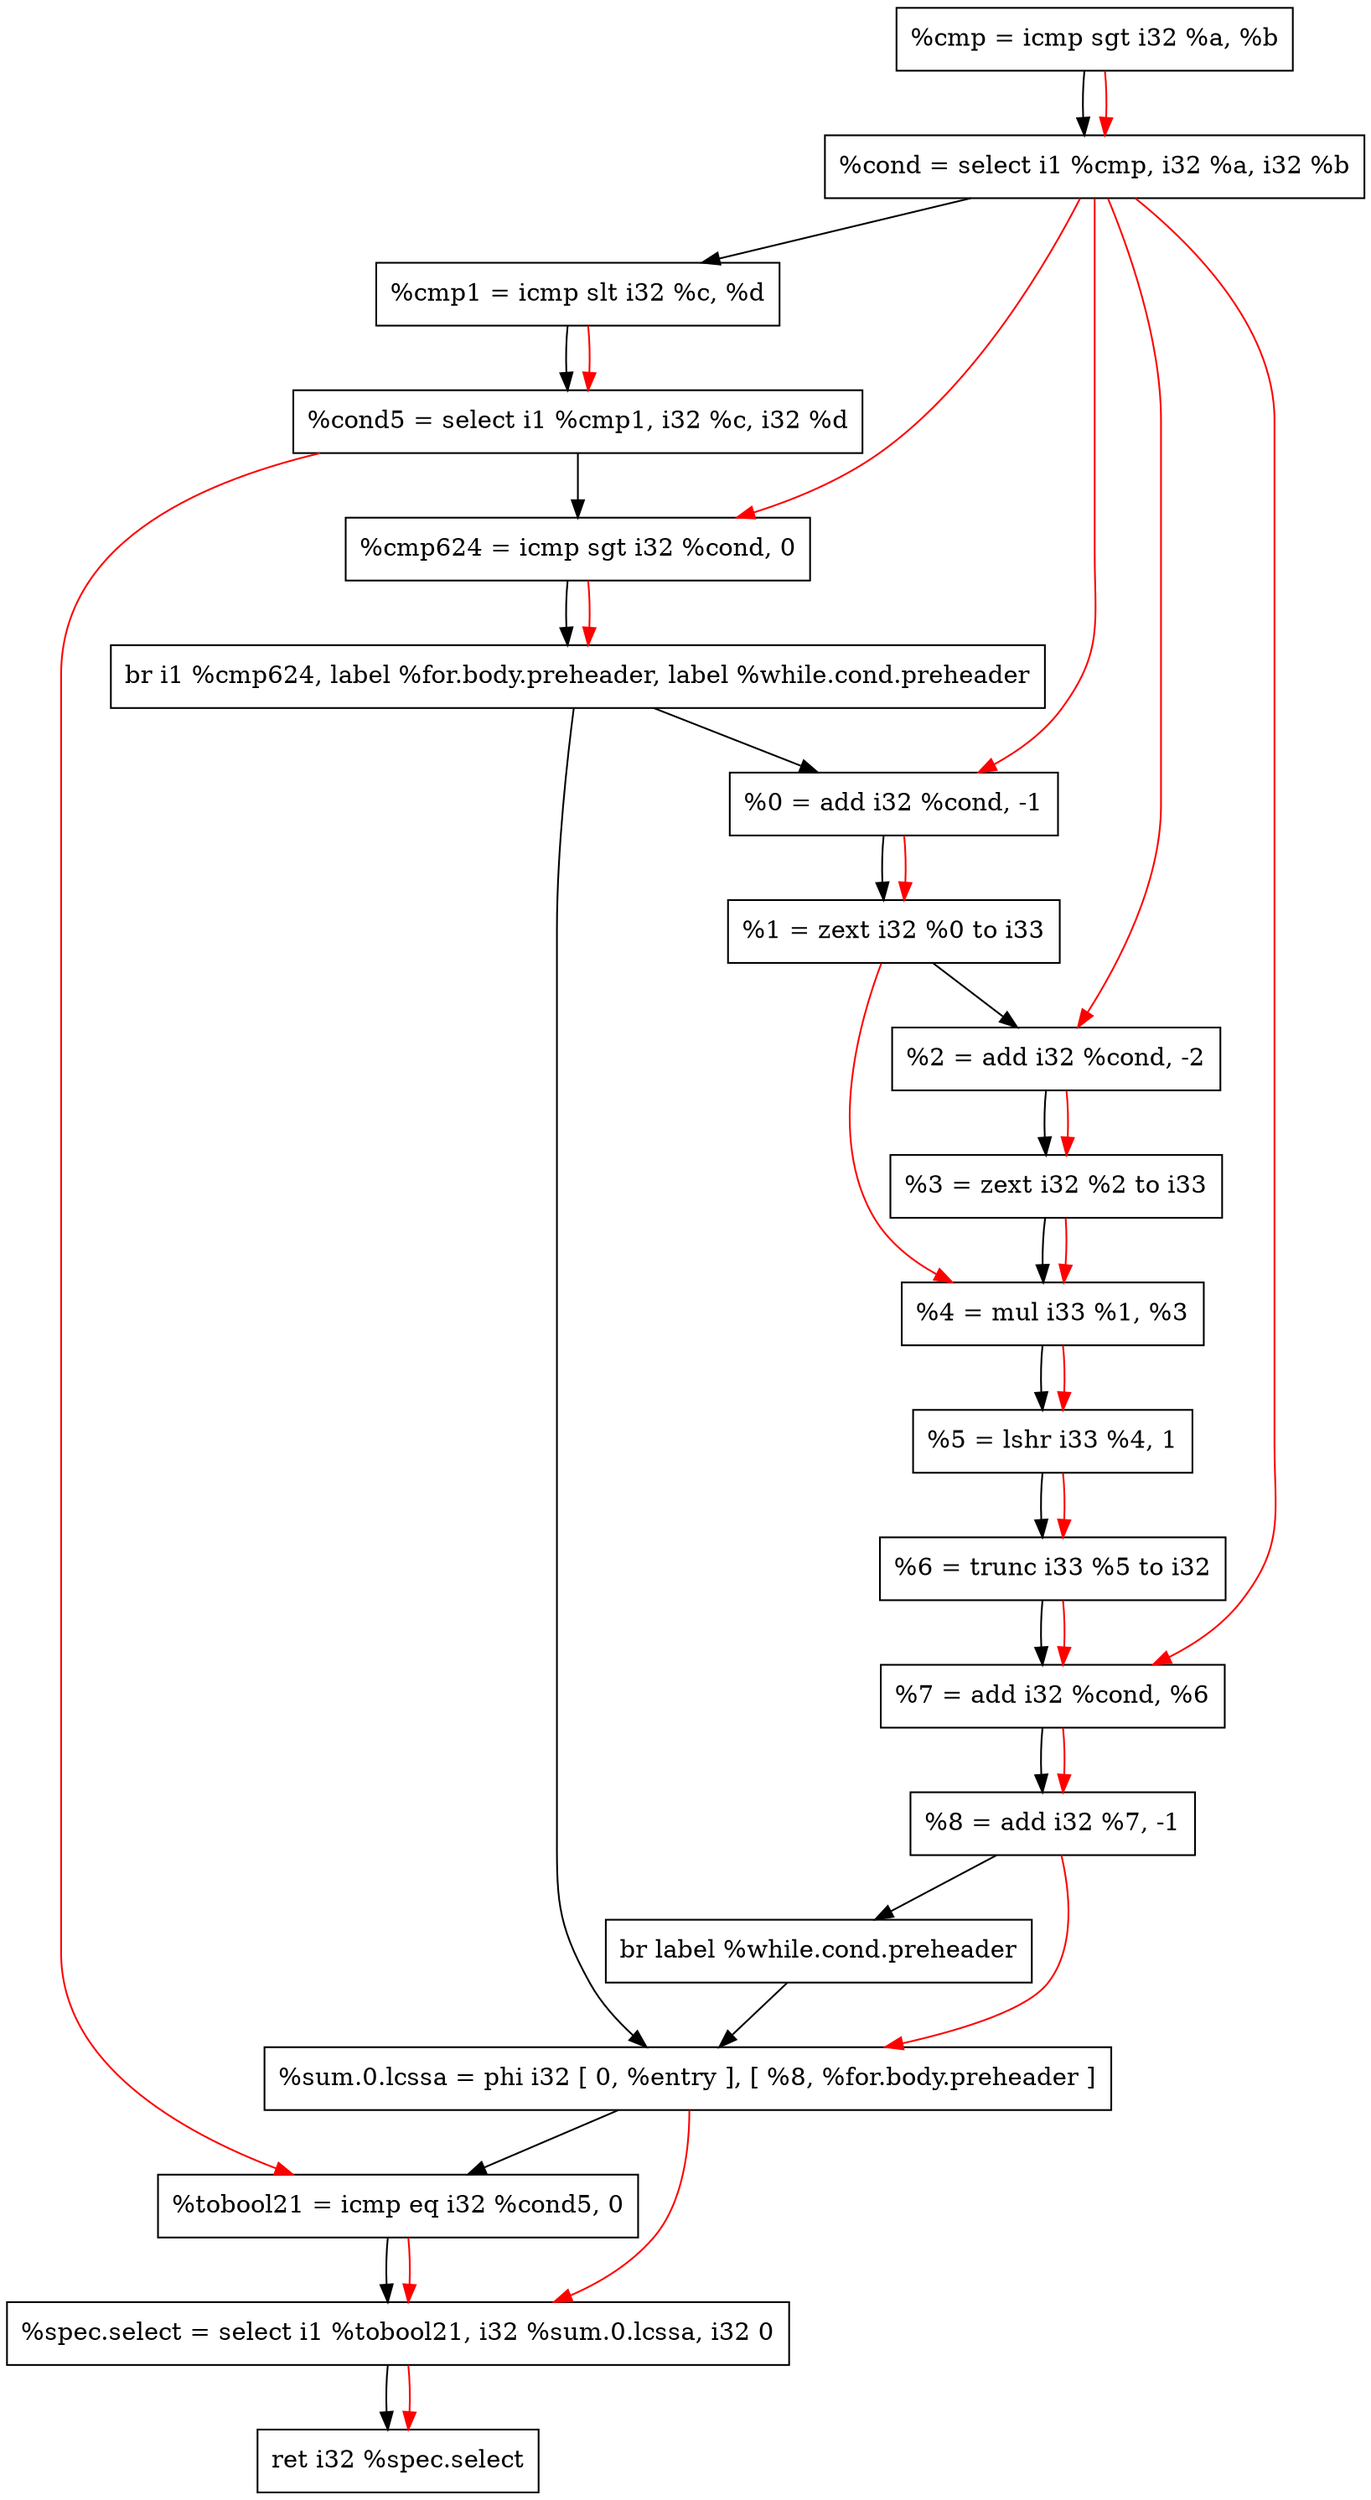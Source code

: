 digraph "CDFG for'func' function" {
	Node0x560c5aca4790[shape=record, label="  %cmp = icmp sgt i32 %a, %b"];
	Node0x560c5ac2fc98[shape=record, label="  %cond = select i1 %cmp, i32 %a, i32 %b"];
	Node0x560c5aca4840[shape=record, label="  %cmp1 = icmp slt i32 %c, %d"];
	Node0x560c5ac2fdb8[shape=record, label="  %cond5 = select i1 %cmp1, i32 %c, i32 %d"];
	Node0x560c5aca4f00[shape=record, label="  %cmp624 = icmp sgt i32 %cond, 0"];
	Node0x560c5ac3b228[shape=record, label="  br i1 %cmp624, label %for.body.preheader, label %while.cond.preheader"];
	Node0x560c5aca5190[shape=record, label="  %0 = add i32 %cond, -1"];
	Node0x560c5aca4718[shape=record, label="  %1 = zext i32 %0 to i33"];
	Node0x560c5aca5660[shape=record, label="  %2 = add i32 %cond, -2"];
	Node0x560c5aca56e8[shape=record, label="  %3 = zext i32 %2 to i33"];
	Node0x560c5aca5760[shape=record, label="  %4 = mul i33 %1, %3"];
	Node0x560c5aca5820[shape=record, label="  %5 = lshr i33 %4, 1"];
	Node0x560c5aca5878[shape=record, label="  %6 = trunc i33 %5 to i32"];
	Node0x560c5aca58f0[shape=record, label="  %7 = add i32 %cond, %6"];
	Node0x560c5aca5960[shape=record, label="  %8 = add i32 %7, -1"];
	Node0x560c5aca5a18[shape=record, label="  br label %while.cond.preheader"];
	Node0x560c5aca57a8[shape=record, label="  %sum.0.lcssa = phi i32 [ 0, %entry ], [ %8, %for.body.preheader ]"];
	Node0x560c5aca5c80[shape=record, label="  %tobool21 = icmp eq i32 %cond5, 0"];
	Node0x560c5ac3b468[shape=record, label="  %spec.select = select i1 %tobool21, i32 %sum.0.lcssa, i32 0"];
	Node0x560c5aca50c8[shape=record, label="  ret i32 %spec.select"];
	Node0x560c5aca4790 -> Node0x560c5ac2fc98
	Node0x560c5ac2fc98 -> Node0x560c5aca4840
	Node0x560c5aca4840 -> Node0x560c5ac2fdb8
	Node0x560c5ac2fdb8 -> Node0x560c5aca4f00
	Node0x560c5aca4f00 -> Node0x560c5ac3b228
	Node0x560c5ac3b228 -> Node0x560c5aca5190
	Node0x560c5ac3b228 -> Node0x560c5aca57a8
	Node0x560c5aca5190 -> Node0x560c5aca4718
	Node0x560c5aca4718 -> Node0x560c5aca5660
	Node0x560c5aca5660 -> Node0x560c5aca56e8
	Node0x560c5aca56e8 -> Node0x560c5aca5760
	Node0x560c5aca5760 -> Node0x560c5aca5820
	Node0x560c5aca5820 -> Node0x560c5aca5878
	Node0x560c5aca5878 -> Node0x560c5aca58f0
	Node0x560c5aca58f0 -> Node0x560c5aca5960
	Node0x560c5aca5960 -> Node0x560c5aca5a18
	Node0x560c5aca5a18 -> Node0x560c5aca57a8
	Node0x560c5aca57a8 -> Node0x560c5aca5c80
	Node0x560c5aca5c80 -> Node0x560c5ac3b468
	Node0x560c5ac3b468 -> Node0x560c5aca50c8
edge [color=red]
	Node0x560c5aca4790 -> Node0x560c5ac2fc98
	Node0x560c5aca4840 -> Node0x560c5ac2fdb8
	Node0x560c5ac2fc98 -> Node0x560c5aca4f00
	Node0x560c5aca4f00 -> Node0x560c5ac3b228
	Node0x560c5ac2fc98 -> Node0x560c5aca5190
	Node0x560c5aca5190 -> Node0x560c5aca4718
	Node0x560c5ac2fc98 -> Node0x560c5aca5660
	Node0x560c5aca5660 -> Node0x560c5aca56e8
	Node0x560c5aca4718 -> Node0x560c5aca5760
	Node0x560c5aca56e8 -> Node0x560c5aca5760
	Node0x560c5aca5760 -> Node0x560c5aca5820
	Node0x560c5aca5820 -> Node0x560c5aca5878
	Node0x560c5ac2fc98 -> Node0x560c5aca58f0
	Node0x560c5aca5878 -> Node0x560c5aca58f0
	Node0x560c5aca58f0 -> Node0x560c5aca5960
	Node0x560c5aca5960 -> Node0x560c5aca57a8
	Node0x560c5ac2fdb8 -> Node0x560c5aca5c80
	Node0x560c5aca5c80 -> Node0x560c5ac3b468
	Node0x560c5aca57a8 -> Node0x560c5ac3b468
	Node0x560c5ac3b468 -> Node0x560c5aca50c8
}
